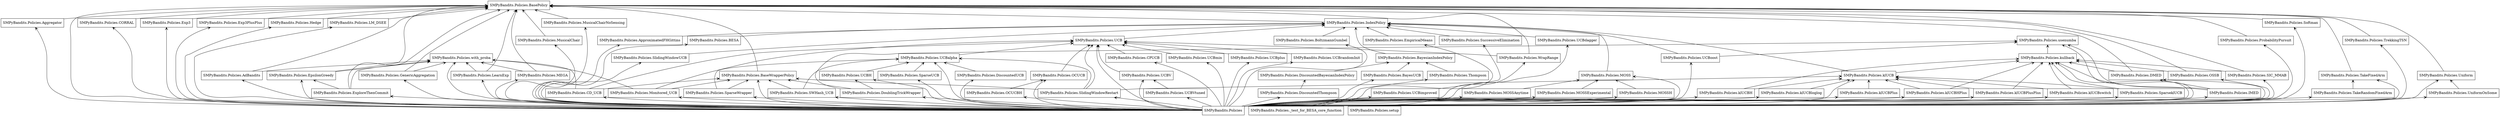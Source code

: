 digraph "packages_SMPyBandits.Policies" {
charset="utf-8"
rankdir=BT
"0" [label="SMPyBandits.Policies", shape="box"];
"1" [label="SMPyBandits.Policies.AdBandits", shape="box"];
"2" [label="SMPyBandits.Policies.Aggregator", shape="box"];
"3" [label="SMPyBandits.Policies.ApproximatedFHGittins", shape="box"];
"4" [label="SMPyBandits.Policies.BESA", shape="box"];
"5" [label="SMPyBandits.Policies.BasePolicy", shape="box"];
"6" [label="SMPyBandits.Policies.BaseWrapperPolicy", shape="box"];
"7" [label="SMPyBandits.Policies.BayesUCB", shape="box"];
"8" [label="SMPyBandits.Policies.BayesianIndexPolicy", shape="box"];
"9" [label="SMPyBandits.Policies.BoltzmannGumbel", shape="box"];
"10" [label="SMPyBandits.Policies.CD_UCB", shape="box"];
"11" [label="SMPyBandits.Policies.CORRAL", shape="box"];
"12" [label="SMPyBandits.Policies.CPUCB", shape="box"];
"13" [label="SMPyBandits.Policies.DMED", shape="box"];
"14" [label="SMPyBandits.Policies.DiscountedBayesianIndexPolicy", shape="box"];
"15" [label="SMPyBandits.Policies.DiscountedThompson", shape="box"];
"16" [label="SMPyBandits.Policies.DiscountedUCB", shape="box"];
"17" [label="SMPyBandits.Policies.DoublingTrickWrapper", shape="box"];
"18" [label="SMPyBandits.Policies.EmpiricalMeans", shape="box"];
"19" [label="SMPyBandits.Policies.EpsilonGreedy", shape="box"];
"20" [label="SMPyBandits.Policies.Exp3", shape="box"];
"21" [label="SMPyBandits.Policies.Exp3PlusPlus", shape="box"];
"22" [label="SMPyBandits.Policies.ExploreThenCommit", shape="box"];
"23" [label="SMPyBandits.Policies.GenericAggregation", shape="box"];
"24" [label="SMPyBandits.Policies.Hedge", shape="box"];
"25" [label="SMPyBandits.Policies.IMED", shape="box"];
"26" [label="SMPyBandits.Policies.IndexPolicy", shape="box"];
"27" [label="SMPyBandits.Policies.LM_DSEE", shape="box"];
"28" [label="SMPyBandits.Policies.LearnExp", shape="box"];
"29" [label="SMPyBandits.Policies.MEGA", shape="box"];
"30" [label="SMPyBandits.Policies.MOSS", shape="box"];
"31" [label="SMPyBandits.Policies.MOSSAnytime", shape="box"];
"32" [label="SMPyBandits.Policies.MOSSExperimental", shape="box"];
"33" [label="SMPyBandits.Policies.MOSSH", shape="box"];
"34" [label="SMPyBandits.Policies.Monitored_UCB", shape="box"];
"35" [label="SMPyBandits.Policies.MusicalChair", shape="box"];
"36" [label="SMPyBandits.Policies.MusicalChairNoSensing", shape="box"];
"37" [label="SMPyBandits.Policies.OCUCB", shape="box"];
"38" [label="SMPyBandits.Policies.OCUCBH", shape="box"];
"39" [label="SMPyBandits.Policies.OSSB", shape="box"];
"40" [label="SMPyBandits.Policies.ProbabilityPursuit", shape="box"];
"41" [label="SMPyBandits.Policies.SIC_MMAB", shape="box"];
"42" [label="SMPyBandits.Policies.SWHash_UCB", shape="box"];
"43" [label="SMPyBandits.Policies.SlidingWindowRestart", shape="box"];
"44" [label="SMPyBandits.Policies.SlidingWindowUCB", shape="box"];
"45" [label="SMPyBandits.Policies.Softmax", shape="box"];
"46" [label="SMPyBandits.Policies.SparseUCB", shape="box"];
"47" [label="SMPyBandits.Policies.SparseWrapper", shape="box"];
"48" [label="SMPyBandits.Policies.SparseklUCB", shape="box"];
"49" [label="SMPyBandits.Policies.SuccessiveElimination", shape="box"];
"50" [label="SMPyBandits.Policies.TakeFixedArm", shape="box"];
"51" [label="SMPyBandits.Policies.TakeRandomFixedArm", shape="box"];
"52" [label="SMPyBandits.Policies.Thompson", shape="box"];
"53" [label="SMPyBandits.Policies.TrekkingTSN", shape="box"];
"54" [label="SMPyBandits.Policies.UCB", shape="box"];
"55" [label="SMPyBandits.Policies.UCBH", shape="box"];
"56" [label="SMPyBandits.Policies.UCBV", shape="box"];
"57" [label="SMPyBandits.Policies.UCBVtuned", shape="box"];
"58" [label="SMPyBandits.Policies.UCBalpha", shape="box"];
"59" [label="SMPyBandits.Policies.UCBdagger", shape="box"];
"60" [label="SMPyBandits.Policies.UCBimproved", shape="box"];
"61" [label="SMPyBandits.Policies.UCBmin", shape="box"];
"62" [label="SMPyBandits.Policies.UCBoost", shape="box"];
"63" [label="SMPyBandits.Policies.UCBplus", shape="box"];
"64" [label="SMPyBandits.Policies.UCBrandomInit", shape="box"];
"65" [label="SMPyBandits.Policies.Uniform", shape="box"];
"66" [label="SMPyBandits.Policies.UniformOnSome", shape="box"];
"67" [label="SMPyBandits.Policies.WrapRange", shape="box"];
"68" [label="SMPyBandits.Policies._test_for_BESA_core_function", shape="box"];
"69" [label="SMPyBandits.Policies.klUCB", shape="box"];
"70" [label="SMPyBandits.Policies.klUCBH", shape="box"];
"71" [label="SMPyBandits.Policies.klUCBHPlus", shape="box"];
"72" [label="SMPyBandits.Policies.klUCBPlus", shape="box"];
"73" [label="SMPyBandits.Policies.klUCBPlusPlus", shape="box"];
"74" [label="SMPyBandits.Policies.klUCBloglog", shape="box"];
"75" [label="SMPyBandits.Policies.klUCBswitch", shape="box"];
"76" [label="SMPyBandits.Policies.kullback", shape="box"];
"77" [label="SMPyBandits.Policies.setup", shape="box"];
"78" [label="SMPyBandits.Policies.usenumba", shape="box"];
"79" [label="SMPyBandits.Policies.with_proba", shape="box"];
"0" -> "1" [arrowhead="open", arrowtail="none"];
"0" -> "2" [arrowhead="open", arrowtail="none"];
"0" -> "3" [arrowhead="open", arrowtail="none"];
"0" -> "4" [arrowhead="open", arrowtail="none"];
"0" -> "5" [arrowhead="open", arrowtail="none"];
"0" -> "6" [arrowhead="open", arrowtail="none"];
"0" -> "7" [arrowhead="open", arrowtail="none"];
"0" -> "9" [arrowhead="open", arrowtail="none"];
"0" -> "10" [arrowhead="open", arrowtail="none"];
"0" -> "11" [arrowhead="open", arrowtail="none"];
"0" -> "12" [arrowhead="open", arrowtail="none"];
"0" -> "13" [arrowhead="open", arrowtail="none"];
"0" -> "15" [arrowhead="open", arrowtail="none"];
"0" -> "16" [arrowhead="open", arrowtail="none"];
"0" -> "17" [arrowhead="open", arrowtail="none"];
"0" -> "18" [arrowhead="open", arrowtail="none"];
"0" -> "19" [arrowhead="open", arrowtail="none"];
"0" -> "20" [arrowhead="open", arrowtail="none"];
"0" -> "21" [arrowhead="open", arrowtail="none"];
"0" -> "22" [arrowhead="open", arrowtail="none"];
"0" -> "23" [arrowhead="open", arrowtail="none"];
"0" -> "24" [arrowhead="open", arrowtail="none"];
"0" -> "25" [arrowhead="open", arrowtail="none"];
"0" -> "27" [arrowhead="open", arrowtail="none"];
"0" -> "28" [arrowhead="open", arrowtail="none"];
"0" -> "29" [arrowhead="open", arrowtail="none"];
"0" -> "30" [arrowhead="open", arrowtail="none"];
"0" -> "31" [arrowhead="open", arrowtail="none"];
"0" -> "32" [arrowhead="open", arrowtail="none"];
"0" -> "33" [arrowhead="open", arrowtail="none"];
"0" -> "34" [arrowhead="open", arrowtail="none"];
"0" -> "35" [arrowhead="open", arrowtail="none"];
"0" -> "36" [arrowhead="open", arrowtail="none"];
"0" -> "37" [arrowhead="open", arrowtail="none"];
"0" -> "38" [arrowhead="open", arrowtail="none"];
"0" -> "39" [arrowhead="open", arrowtail="none"];
"0" -> "40" [arrowhead="open", arrowtail="none"];
"0" -> "41" [arrowhead="open", arrowtail="none"];
"0" -> "42" [arrowhead="open", arrowtail="none"];
"0" -> "43" [arrowhead="open", arrowtail="none"];
"0" -> "44" [arrowhead="open", arrowtail="none"];
"0" -> "45" [arrowhead="open", arrowtail="none"];
"0" -> "46" [arrowhead="open", arrowtail="none"];
"0" -> "47" [arrowhead="open", arrowtail="none"];
"0" -> "48" [arrowhead="open", arrowtail="none"];
"0" -> "50" [arrowhead="open", arrowtail="none"];
"0" -> "51" [arrowhead="open", arrowtail="none"];
"0" -> "52" [arrowhead="open", arrowtail="none"];
"0" -> "53" [arrowhead="open", arrowtail="none"];
"0" -> "54" [arrowhead="open", arrowtail="none"];
"0" -> "55" [arrowhead="open", arrowtail="none"];
"0" -> "56" [arrowhead="open", arrowtail="none"];
"0" -> "57" [arrowhead="open", arrowtail="none"];
"0" -> "58" [arrowhead="open", arrowtail="none"];
"0" -> "59" [arrowhead="open", arrowtail="none"];
"0" -> "60" [arrowhead="open", arrowtail="none"];
"0" -> "61" [arrowhead="open", arrowtail="none"];
"0" -> "62" [arrowhead="open", arrowtail="none"];
"0" -> "63" [arrowhead="open", arrowtail="none"];
"0" -> "64" [arrowhead="open", arrowtail="none"];
"0" -> "65" [arrowhead="open", arrowtail="none"];
"0" -> "66" [arrowhead="open", arrowtail="none"];
"0" -> "67" [arrowhead="open", arrowtail="none"];
"0" -> "69" [arrowhead="open", arrowtail="none"];
"0" -> "70" [arrowhead="open", arrowtail="none"];
"0" -> "71" [arrowhead="open", arrowtail="none"];
"0" -> "72" [arrowhead="open", arrowtail="none"];
"0" -> "73" [arrowhead="open", arrowtail="none"];
"0" -> "74" [arrowhead="open", arrowtail="none"];
"0" -> "75" [arrowhead="open", arrowtail="none"];
"0" -> "76" [arrowhead="open", arrowtail="none"];
"0" -> "78" [arrowhead="open", arrowtail="none"];
"0" -> "79" [arrowhead="open", arrowtail="none"];
"1" -> "5" [arrowhead="open", arrowtail="none"];
"1" -> "79" [arrowhead="open", arrowtail="none"];
"2" -> "5" [arrowhead="open", arrowtail="none"];
"3" -> "26" [arrowhead="open", arrowtail="none"];
"4" -> "26" [arrowhead="open", arrowtail="none"];
"6" -> "5" [arrowhead="open", arrowtail="none"];
"7" -> "8" [arrowhead="open", arrowtail="none"];
"8" -> "26" [arrowhead="open", arrowtail="none"];
"9" -> "26" [arrowhead="open", arrowtail="none"];
"10" -> "6" [arrowhead="open", arrowtail="none"];
"10" -> "54" [arrowhead="open", arrowtail="none"];
"10" -> "79" [arrowhead="open", arrowtail="none"];
"11" -> "5" [arrowhead="open", arrowtail="none"];
"12" -> "54" [arrowhead="open", arrowtail="none"];
"13" -> "5" [arrowhead="open", arrowtail="none"];
"13" -> "76" [arrowhead="open", arrowtail="none"];
"14" -> "8" [arrowhead="open", arrowtail="none"];
"15" -> "14" [arrowhead="open", arrowtail="none"];
"16" -> "58" [arrowhead="open", arrowtail="none"];
"17" -> "6" [arrowhead="open", arrowtail="none"];
"17" -> "55" [arrowhead="open", arrowtail="none"];
"17" -> "78" [arrowhead="open", arrowtail="none"];
"18" -> "26" [arrowhead="open", arrowtail="none"];
"19" -> "5" [arrowhead="open", arrowtail="none"];
"19" -> "79" [arrowhead="open", arrowtail="none"];
"20" -> "5" [arrowhead="open", arrowtail="none"];
"21" -> "5" [arrowhead="open", arrowtail="none"];
"22" -> "5" [arrowhead="open", arrowtail="none"];
"22" -> "19" [arrowhead="open", arrowtail="none"];
"22" -> "79" [arrowhead="open", arrowtail="none"];
"23" -> "5" [arrowhead="open", arrowtail="none"];
"23" -> "79" [arrowhead="open", arrowtail="none"];
"24" -> "5" [arrowhead="open", arrowtail="none"];
"25" -> "13" [arrowhead="open", arrowtail="none"];
"25" -> "76" [arrowhead="open", arrowtail="none"];
"25" -> "78" [arrowhead="open", arrowtail="none"];
"26" -> "5" [arrowhead="open", arrowtail="none"];
"27" -> "5" [arrowhead="open", arrowtail="none"];
"28" -> "5" [arrowhead="open", arrowtail="none"];
"28" -> "79" [arrowhead="open", arrowtail="none"];
"29" -> "5" [arrowhead="open", arrowtail="none"];
"29" -> "79" [arrowhead="open", arrowtail="none"];
"30" -> "26" [arrowhead="open", arrowtail="none"];
"31" -> "30" [arrowhead="open", arrowtail="none"];
"32" -> "30" [arrowhead="open", arrowtail="none"];
"33" -> "30" [arrowhead="open", arrowtail="none"];
"34" -> "6" [arrowhead="open", arrowtail="none"];
"34" -> "54" [arrowhead="open", arrowtail="none"];
"34" -> "79" [arrowhead="open", arrowtail="none"];
"35" -> "5" [arrowhead="open", arrowtail="none"];
"36" -> "5" [arrowhead="open", arrowtail="none"];
"37" -> "54" [arrowhead="open", arrowtail="none"];
"38" -> "37" [arrowhead="open", arrowtail="none"];
"39" -> "5" [arrowhead="open", arrowtail="none"];
"39" -> "76" [arrowhead="open", arrowtail="none"];
"40" -> "5" [arrowhead="open", arrowtail="none"];
"41" -> "5" [arrowhead="open", arrowtail="none"];
"41" -> "76" [arrowhead="open", arrowtail="none"];
"42" -> "6" [arrowhead="open", arrowtail="none"];
"42" -> "58" [arrowhead="open", arrowtail="none"];
"43" -> "6" [arrowhead="open", arrowtail="none"];
"43" -> "54" [arrowhead="open", arrowtail="none"];
"43" -> "58" [arrowhead="open", arrowtail="none"];
"43" -> "69" [arrowhead="open", arrowtail="none"];
"44" -> "26" [arrowhead="open", arrowtail="none"];
"45" -> "5" [arrowhead="open", arrowtail="none"];
"46" -> "58" [arrowhead="open", arrowtail="none"];
"47" -> "6" [arrowhead="open", arrowtail="none"];
"47" -> "58" [arrowhead="open", arrowtail="none"];
"48" -> "69" [arrowhead="open", arrowtail="none"];
"48" -> "76" [arrowhead="open", arrowtail="none"];
"49" -> "26" [arrowhead="open", arrowtail="none"];
"50" -> "5" [arrowhead="open", arrowtail="none"];
"51" -> "50" [arrowhead="open", arrowtail="none"];
"52" -> "8" [arrowhead="open", arrowtail="none"];
"53" -> "5" [arrowhead="open", arrowtail="none"];
"54" -> "26" [arrowhead="open", arrowtail="none"];
"55" -> "58" [arrowhead="open", arrowtail="none"];
"56" -> "54" [arrowhead="open", arrowtail="none"];
"57" -> "56" [arrowhead="open", arrowtail="none"];
"58" -> "54" [arrowhead="open", arrowtail="none"];
"59" -> "26" [arrowhead="open", arrowtail="none"];
"60" -> "49" [arrowhead="open", arrowtail="none"];
"61" -> "54" [arrowhead="open", arrowtail="none"];
"62" -> "26" [arrowhead="open", arrowtail="none"];
"62" -> "78" [arrowhead="open", arrowtail="none"];
"63" -> "54" [arrowhead="open", arrowtail="none"];
"64" -> "54" [arrowhead="open", arrowtail="none"];
"65" -> "5" [arrowhead="open", arrowtail="none"];
"66" -> "65" [arrowhead="open", arrowtail="none"];
"67" -> "5" [arrowhead="open", arrowtail="none"];
"67" -> "54" [arrowhead="open", arrowtail="none"];
"69" -> "26" [arrowhead="open", arrowtail="none"];
"69" -> "76" [arrowhead="open", arrowtail="none"];
"70" -> "69" [arrowhead="open", arrowtail="none"];
"70" -> "76" [arrowhead="open", arrowtail="none"];
"71" -> "69" [arrowhead="open", arrowtail="none"];
"71" -> "76" [arrowhead="open", arrowtail="none"];
"72" -> "69" [arrowhead="open", arrowtail="none"];
"73" -> "69" [arrowhead="open", arrowtail="none"];
"73" -> "76" [arrowhead="open", arrowtail="none"];
"74" -> "69" [arrowhead="open", arrowtail="none"];
"75" -> "69" [arrowhead="open", arrowtail="none"];
"75" -> "76" [arrowhead="open", arrowtail="none"];
"76" -> "78" [arrowhead="open", arrowtail="none"];
}
